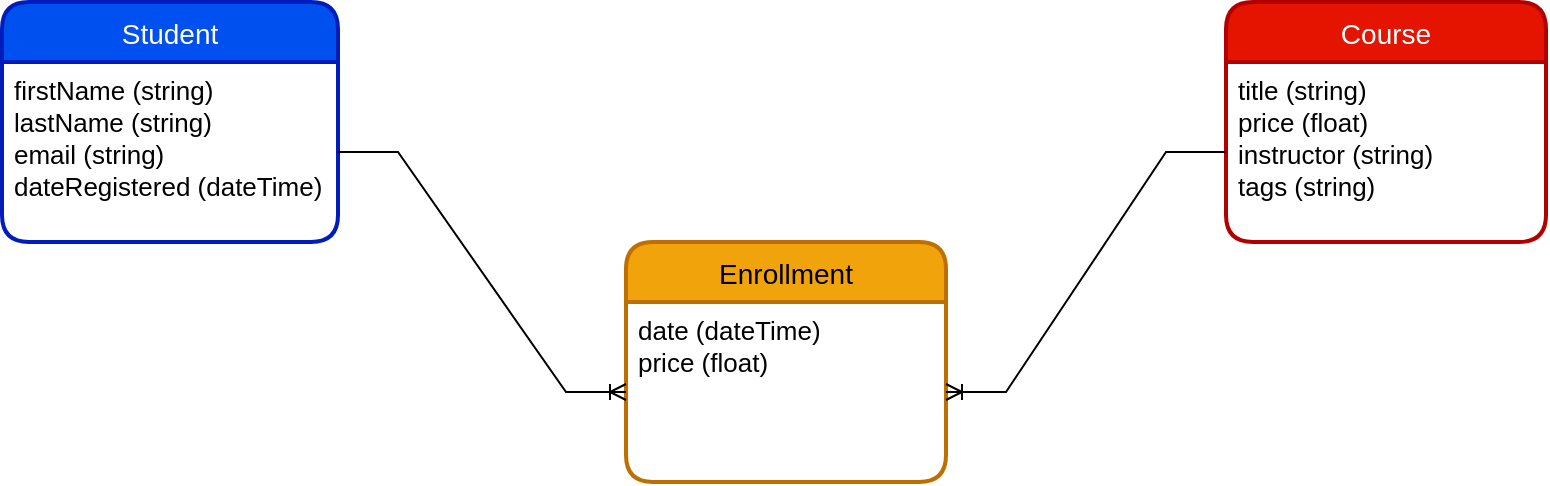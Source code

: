 <mxfile version="16.5.3" type="github">
  <diagram id="8rAg1XmdmyNu53r8Q8oq" name="Page-1">
    <mxGraphModel dx="1102" dy="1724" grid="1" gridSize="12" guides="1" tooltips="1" connect="1" arrows="1" fold="1" page="1" pageScale="1" pageWidth="850" pageHeight="1100" math="0" shadow="0">
      <root>
        <mxCell id="0" />
        <mxCell id="1" parent="0" />
        <mxCell id="0Fs9jTtPmaf5LqFxDRtv-1" value="Student" style="swimlane;childLayout=stackLayout;horizontal=1;startSize=30;horizontalStack=0;rounded=1;fontSize=14;fontStyle=0;strokeWidth=2;resizeParent=0;resizeLast=1;shadow=0;dashed=0;align=center;fillColor=#0050ef;fontColor=#ffffff;strokeColor=#001DBC;gradientColor=none;swimlaneFillColor=default;perimeterSpacing=0;" parent="1" vertex="1">
          <mxGeometry x="48" y="-1056" width="168" height="120" as="geometry" />
        </mxCell>
        <mxCell id="0Fs9jTtPmaf5LqFxDRtv-2" value="firstName (string)&#xa;lastName (string)&#xa;email (string)&#xa;dateRegistered (dateTime)" style="align=left;strokeColor=none;fillColor=none;spacingLeft=4;fontSize=13;verticalAlign=top;resizable=0;rotatable=0;part=1;" parent="0Fs9jTtPmaf5LqFxDRtv-1" vertex="1">
          <mxGeometry y="30" width="168" height="90" as="geometry" />
        </mxCell>
        <mxCell id="0Fs9jTtPmaf5LqFxDRtv-4" value="Course" style="swimlane;childLayout=stackLayout;horizontal=1;startSize=30;horizontalStack=0;rounded=1;fontSize=14;fontStyle=0;strokeWidth=2;resizeParent=0;resizeLast=1;shadow=0;dashed=0;align=center;fillColor=#e51400;fontColor=#ffffff;strokeColor=#B20000;swimlaneFillColor=default;" parent="1" vertex="1">
          <mxGeometry x="660" y="-1056" width="160" height="120" as="geometry" />
        </mxCell>
        <mxCell id="0Fs9jTtPmaf5LqFxDRtv-5" value="title (string)&#xa;price (float)&#xa;instructor (string)&#xa;tags (string)" style="align=left;strokeColor=none;fillColor=none;spacingLeft=4;fontSize=13;verticalAlign=top;resizable=0;rotatable=0;part=1;" parent="0Fs9jTtPmaf5LqFxDRtv-4" vertex="1">
          <mxGeometry y="30" width="160" height="90" as="geometry" />
        </mxCell>
        <mxCell id="0Fs9jTtPmaf5LqFxDRtv-12" value="Enrollment" style="swimlane;childLayout=stackLayout;horizontal=1;startSize=30;horizontalStack=0;rounded=1;fontSize=14;fontStyle=0;strokeWidth=2;resizeParent=0;resizeLast=1;shadow=0;dashed=0;align=center;fillColor=#f0a30a;fontColor=#000000;strokeColor=#BD7000;" parent="1" vertex="1">
          <mxGeometry x="360" y="-936" width="160" height="120" as="geometry" />
        </mxCell>
        <mxCell id="0Fs9jTtPmaf5LqFxDRtv-13" value="date (dateTime)&#xa;price (float)" style="align=left;strokeColor=none;fillColor=none;spacingLeft=4;fontSize=13;verticalAlign=top;resizable=0;rotatable=0;part=1;" parent="0Fs9jTtPmaf5LqFxDRtv-12" vertex="1">
          <mxGeometry y="30" width="160" height="90" as="geometry" />
        </mxCell>
        <mxCell id="8QTpV3edMBZP5JNpr9YH-1" value="" style="edgeStyle=entityRelationEdgeStyle;fontSize=12;html=1;endArrow=ERoneToMany;rounded=0;" edge="1" parent="1" source="0Fs9jTtPmaf5LqFxDRtv-2" target="0Fs9jTtPmaf5LqFxDRtv-13">
          <mxGeometry width="100" height="100" relative="1" as="geometry">
            <mxPoint x="60" y="-692" as="sourcePoint" />
            <mxPoint x="160" y="-792" as="targetPoint" />
          </mxGeometry>
        </mxCell>
        <mxCell id="8QTpV3edMBZP5JNpr9YH-2" value="" style="edgeStyle=entityRelationEdgeStyle;fontSize=12;html=1;endArrow=ERoneToMany;rounded=0;" edge="1" parent="1" source="0Fs9jTtPmaf5LqFxDRtv-5" target="0Fs9jTtPmaf5LqFxDRtv-13">
          <mxGeometry width="100" height="100" relative="1" as="geometry">
            <mxPoint x="372" y="-728" as="sourcePoint" />
            <mxPoint x="472" y="-828" as="targetPoint" />
          </mxGeometry>
        </mxCell>
      </root>
    </mxGraphModel>
  </diagram>
</mxfile>
